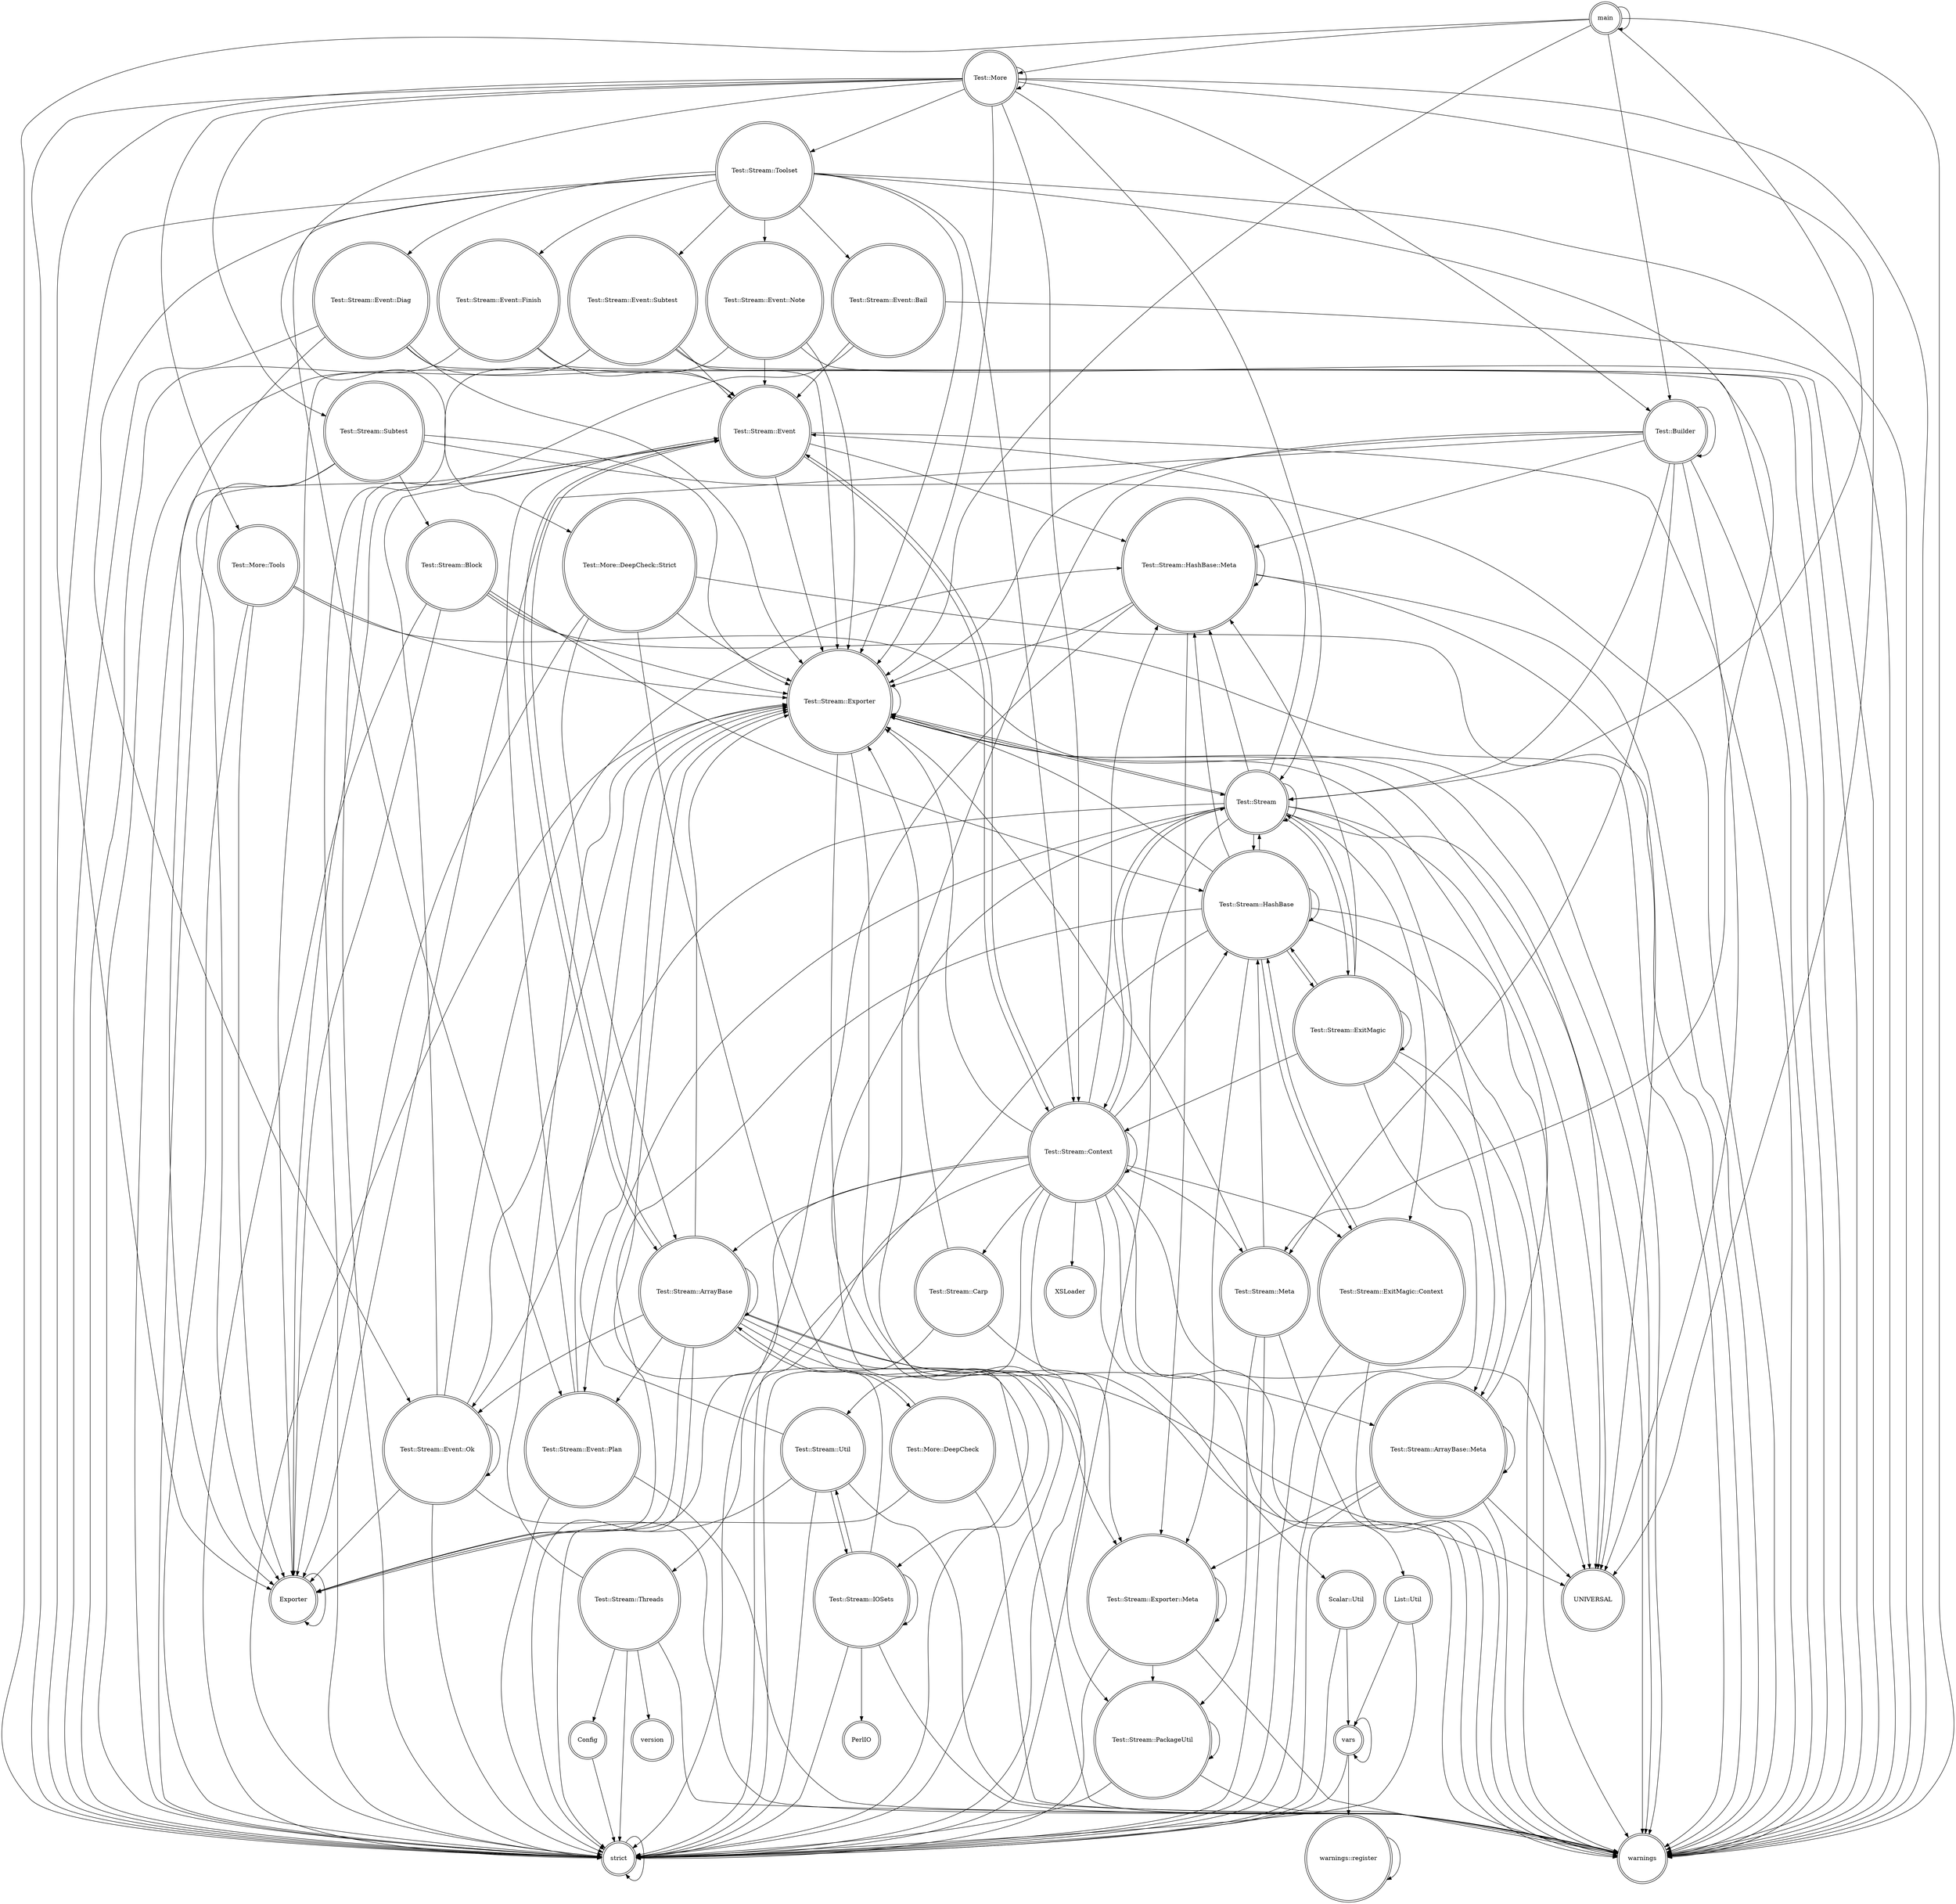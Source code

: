 digraph {
graph [overlap=false]
node [shape=doublecircle];
"Test::Stream::Event::Bail" -> "Test::Stream::Event";
"Test::Stream::Meta" -> "Test::Stream::PackageUtil";
"vars" -> "strict";
"Test::Stream::HashBase" -> "UNIVERSAL";
"Scalar::Util" -> "strict";
"Test::More" -> "strict";
"main" -> "main";
"Test::Stream::Event::Note" -> "strict";
"Test::More" -> "UNIVERSAL";
"main" -> "warnings";
"Test::Stream::ArrayBase::Meta" -> "warnings";
"Test::Stream::HashBase::Meta" -> "Test::Stream::Exporter::Meta";
"Test::Stream::ExitMagic::Context" -> "strict";
"Test::Stream::Event::Diag" -> "warnings";
"Test::Stream::Event::Note" -> "Test::Stream::Exporter";
"Test::Stream::HashBase::Meta" -> "Test::Stream::Exporter";
"Test::Stream::Event::Subtest" -> "Test::Stream::Event";
"Test::Stream::IOSets" -> "Test::Stream::Util";
"Scalar::Util" -> "vars";
"Test::Stream::Block" -> "Exporter";
"Test::Stream::Carp" -> "warnings";
"Test::Stream::ExitMagic::Context" -> "Test::Stream::HashBase";
"Test::Stream::HashBase" -> "Exporter";
"Test::Stream::Event::Note" -> "warnings";
"Test::Stream::Event::Diag" -> "Test::Stream::Exporter";
"Test::Stream::Context" -> "Test::Stream::ExitMagic::Context";
"Test::Stream::Event" -> "warnings";
"Test::Stream::Context" -> "XSLoader";
"Test::More" -> "Test::Stream::Exporter";
"Test::Stream::Event::Subtest" -> "Test::Stream::Exporter";
"Test::Stream::IOSets" -> "strict";
"Config" -> "strict";
"Test::Stream::ExitMagic" -> "Test::Stream::Context";
"Test::Stream::Exporter::Meta" -> "warnings";
"Test::Stream" -> "Test::Stream::Context";
"Test::Stream::Event::Ok" -> "Exporter";
"Test::Stream::Context" -> "Test::Stream::Context";
"Test::Stream::ExitMagic" -> "strict";
"strict" -> "strict";
"Test::Stream::Context" -> "Exporter";
"Test::Stream::Toolset" -> "Test::Stream::Event::Plan";
"Test::More::DeepCheck::Strict" -> "Test::Stream::Exporter";
"Test::Stream::Event::Plan" -> "Test::Stream::Exporter";
"Test::Stream::Toolset" -> "Test::Stream::Event::Note";
"Test::Stream::Exporter::Meta" -> "Test::Stream::PackageUtil";
"Test::Stream::Event::Bail" -> "warnings";
"Test::Stream::HashBase::Meta" -> "Test::Stream::HashBase::Meta";
"Test::Stream::Context" -> "strict";
"Test::Stream::ExitMagic" -> "Test::Stream::HashBase::Meta";
"Test::Stream::Event::Ok" -> "strict";
"Test::Stream::Context" -> "Test::Stream::Meta";
"Test::Stream" -> "Test::Stream::ArrayBase::Meta";
"Test::Stream::Block" -> "strict";
"Test::More" -> "Test::Stream::Subtest";
"main" -> "Test::More";
"Test::Stream::Exporter" -> "Test::Stream";
"Test::Stream" -> "Test::Stream::IOSets";
"Test::Stream::Event::Ok" -> "Test::Stream::HashBase::Meta";
"Test::Stream::Exporter" -> "warnings";
"Test::Stream::Toolset" -> "Test::Stream::Event::Bail";
"Test::Stream::Event::Note" -> "Test::Stream::Event";
"Test::Stream::Event::Plan" -> "strict";
"Test::Stream::Event" -> "Test::Stream::Context";
"Test::Stream::Toolset" -> "Test::Stream::Event::Subtest";
"Test::Stream::Event::Subtest" -> "warnings";
"Test::More::DeepCheck" -> "strict";
"Test::More" -> "Test::More";
"Test::Stream::ExitMagic" -> "Test::Stream::HashBase";
"Test::Stream" -> "warnings";
"Test::Stream::Toolset" -> "Test::Stream::Event::Ok";
"Test::Stream::Subtest" -> "strict";
"Test::Stream::ExitMagic" -> "Test::Stream";
"Test::Stream::ArrayBase" -> "strict";
"Test::Stream::ExitMagic" -> "Test::Stream::ExitMagic";
"Test::Stream::IOSets" -> "PerlIO";
"Test::More::DeepCheck::Strict" -> "strict";
"Test::Stream::Event::Ok" -> "warnings";
"Test::Stream::Event::Ok" -> "Test::Stream::Exporter";
"vars" -> "vars";
"Test::Stream::ArrayBase::Meta" -> "Test::Stream::ArrayBase::Meta";
"List::Util" -> "strict";
"Test::Stream::Context" -> "Test::Stream::Exporter";
"Test::Stream::HashBase::Meta" -> "UNIVERSAL";
"Test::Stream" -> "Test::Stream::ExitMagic::Context";
"main" -> "Test::Stream";
"Test::Stream::ArrayBase" -> "warnings";
"Test::Stream::Exporter" -> "strict";
"Test::Stream::ExitMagic" -> "Test::Stream::ArrayBase::Meta";
"Test::Stream::ArrayBase" -> "Test::Stream::Event";
"Test::More" -> "Test::Stream::Toolset";
"Test::Stream::Exporter::Meta" -> "strict";
"Test::Stream::ArrayBase" -> "Test::Stream::ArrayBase::Meta";
"Test::Stream" -> "Test::Stream::Event";
"Test::Builder" -> "Test::Stream::HashBase::Meta";
"Test::More::DeepCheck::Strict" -> "Exporter";
"Test::Stream::Toolset" -> "Test::Stream::Context";
"Test::Stream::Event" -> "Test::Stream::Exporter";
"Test::Builder" -> "Test::Stream";
"Test::Stream::Event" -> "Test::Stream::ArrayBase";
"Test::Stream::Carp" -> "Test::Stream::Exporter";
"Test::Stream::Util" -> "strict";
"Test::Stream::Meta" -> "strict";
"Test::Stream::Util" -> "warnings";
"Test::Stream::Exporter" -> "UNIVERSAL";
"Test::Builder" -> "Exporter";
"List::Util" -> "vars";
"Test::Stream::Event::Ok" -> "Test::Stream::Event::Ok";
"Test::Stream::ArrayBase" -> "UNIVERSAL";
"Test::Stream::Threads" -> "version";
"Test::Stream::ArrayBase::Meta" -> "strict";
"Test::Builder" -> "Test::Builder";
"Test::Stream::Event::Diag" -> "Test::Stream::Event";
"Test::Stream::Exporter" -> "Test::Stream::Exporter::Meta";
"Test::More::DeepCheck" -> "warnings";
"Test::Stream::Context" -> "Test::Stream::Carp";
"Test::Stream::Toolset" -> "Test::Stream::Exporter";
"Test::More" -> "Exporter";
"Test::Stream::Event" -> "strict";
"Test::Stream::Context" -> "Test::Stream::HashBase::Meta";
"Test::Stream::HashBase" -> "strict";
"Test::Stream::Threads" -> "strict";
"Test::Stream::Toolset" -> "warnings";
"Test::Stream::Event::Diag" -> "strict";
"Test::Stream::ArrayBase::Meta" -> "Test::Stream::Exporter";
"Test::More" -> "warnings";
"Test::Stream::Meta" -> "Test::Stream::Exporter";
"Test::Stream::HashBase" -> "Test::Stream::ExitMagic";
"Test::Stream::Event::Ok" -> "Test::Stream::Event";
"Test::Stream::Context" -> "Test::Stream::ArrayBase";
"Test::Stream::ArrayBase" -> "Test::Stream::Exporter::Meta";
"Test::Builder" -> "strict";
"Test::Stream" -> "Test::Stream::ExitMagic";
"Test::Stream" -> "Test::Stream::Event::Plan";
"Test::More" -> "Test::More::Tools";
"Test::Stream::Event::Finish" -> "Test::Stream::Event";
"Test::More::DeepCheck::Strict" -> "Test::Stream::ArrayBase";
"Test::Stream::ArrayBase::Meta" -> "UNIVERSAL";
"Test::Stream::HashBase" -> "warnings";
"Test::Stream" -> "Test::Stream";
"Test::More::Tools" -> "warnings";
"Test::Stream::Carp" -> "strict";
"Test::Stream::IOSets" -> "warnings";
"Test::Stream::Toolset" -> "Test::Stream::Event::Diag";
"Test::Stream::Exporter::Meta" -> "Test::Stream::Exporter::Meta";
"Test::Stream" -> "Test::Stream::HashBase";
"Test::Builder" -> "Test::Stream::Meta";
"Test::Stream::Subtest" -> "Test::Stream::Exporter";
"Test::More" -> "Test::Stream";
"Test::Stream::HashBase::Meta" -> "warnings";
"warnings::register" -> "warnings::register";
"Test::Stream::Context" -> "Test::Stream::HashBase";
"Test::Stream::ArrayBase" -> "Test::Stream::Exporter";
"Test::More" -> "Test::Stream::Context";
"Test::Stream::Subtest" -> "Exporter";
"Test::Stream::Context" -> "UNIVERSAL";
"Test::Stream::Context" -> "List::Util";
"Test::Stream::Event::Plan" -> "warnings";
"Exporter" -> "Exporter";
"Test::Stream::Util" -> "Test::Stream::IOSets";
"Test::Stream::Exporter" -> "Test::Stream::PackageUtil";
"main" -> "Test::Builder";
"main" -> "strict";
"Test::Stream::Meta" -> "Test::Stream::HashBase";
"Test::Stream::ExitMagic" -> "warnings";
"Test::Stream::Context" -> "Test::Stream::Util";
"Test::Stream::IOSets" -> "Test::Stream::IOSets";
"Test::Stream" -> "strict";
"Test::More" -> "Test::More::DeepCheck::Strict";
"Test::Stream::Block" -> "Test::Stream::Exporter";
"Test::Stream::Event::Subtest" -> "strict";
"Test::Stream::HashBase" -> "Test::Stream";
"Test::Stream::ArrayBase" -> "Test::Stream::Event::Ok";
"Test::Stream::ArrayBase" -> "Test::Stream::ArrayBase";
"Test::Stream::Toolset" -> "strict";
"Test::Stream" -> "Test::Stream::Event::Ok";
"Test::Builder" -> "Test::Stream::Exporter";
"Test::Stream::Event::Plan" -> "Test::Stream::Event";
"Test::Stream" -> "Test::Stream::HashBase::Meta";
"Test::More::Tools" -> "strict";
"Test::Stream::Exporter" -> "Test::Stream::Exporter";
"Test::Stream::Toolset" -> "Test::Stream::Meta";
"Test::Stream::HashBase" -> "Test::Stream::Exporter::Meta";
"Test::Stream::ArrayBase::Meta" -> "Test::Stream::Exporter::Meta";
"Test::Stream::Block" -> "warnings";
"Test::Stream::Event::Diag" -> "Exporter";
"Test::Stream::HashBase" -> "Test::Stream::HashBase::Meta";
"Test::Stream::ArrayBase" -> "Test::More::DeepCheck";
"Test::Stream" -> "Test::Stream::Exporter";
"Test::Stream::IOSets" -> "Test::Stream::Exporter";
"Test::Stream::HashBase" -> "Test::Stream::HashBase";
"Test::Stream::Context" -> "Test::Stream";
"Test::Stream::Block" -> "Test::Stream::HashBase";
"Test::Stream::Subtest" -> "Test::Stream::Block";
"Test::Stream::Toolset" -> "Test::Stream::Event::Finish";
"Test::Stream::ArrayBase" -> "Exporter";
"Test::Stream::Subtest" -> "warnings";
"Test::Stream::HashBase" -> "Test::Stream::ExitMagic::Context";
"Test::Stream::Event::Subtest" -> "Exporter";
"Test::Stream::Event::Bail" -> "strict";
"Test::Stream::Context" -> "warnings";
"Test::Stream::Event" -> "Test::Stream::HashBase::Meta";
"Test::Stream::PackageUtil" -> "warnings";
"Test::Stream::Event::Finish" -> "strict";
"Test::Stream::Threads" -> "Test::Stream::Exporter";
"Test::Stream::Event::Finish" -> "warnings";
"Test::Stream::Context" -> "Test::Stream::Threads";
"Test::Stream::HashBase" -> "Test::Stream::Exporter";
"Test::Builder" -> "UNIVERSAL";
"Test::Stream::Threads" -> "Config";
"Test::More::DeepCheck::Strict" -> "warnings";
"Test::Stream::Threads" -> "warnings";
"Test::Stream" -> "UNIVERSAL";
"Test::Builder" -> "warnings";
"Test::More::Tools" -> "Exporter";
"Test::Stream::Event" -> "Exporter";
"Test::Stream::Context" -> "Scalar::Util";
"Test::Stream::ArrayBase" -> "Test::Stream::Event::Plan";
"Test::More::DeepCheck" -> "Test::Stream::ArrayBase";
"vars" -> "warnings::register";
"Test::Stream::ExitMagic::Context" -> "warnings";
"main" -> "Test::Stream::Exporter";
"Test::Stream::PackageUtil" -> "Test::Stream::PackageUtil";
"Test::More" -> "Test::Builder";
"Test::Stream::Context" -> "Test::Stream::Event";
"Test::Stream::HashBase::Meta" -> "strict";
"Test::Stream::Util" -> "Exporter";
"Test::Stream::Meta" -> "warnings";
"Test::More::Tools" -> "Test::Stream::Exporter";
"Test::Stream::PackageUtil" -> "strict";
"Test::Stream::Util" -> "Test::Stream::Exporter";
}

